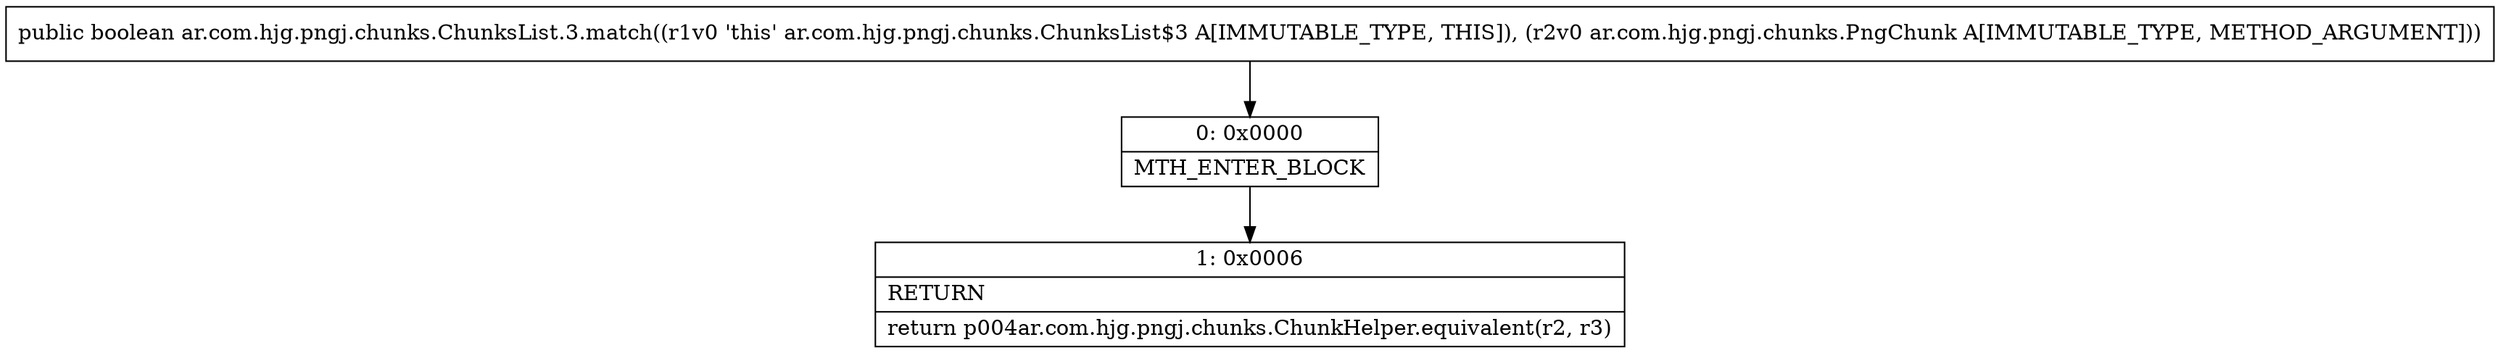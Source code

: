 digraph "CFG forar.com.hjg.pngj.chunks.ChunksList.3.match(Lar\/com\/hjg\/pngj\/chunks\/PngChunk;)Z" {
Node_0 [shape=record,label="{0\:\ 0x0000|MTH_ENTER_BLOCK\l}"];
Node_1 [shape=record,label="{1\:\ 0x0006|RETURN\l|return p004ar.com.hjg.pngj.chunks.ChunkHelper.equivalent(r2, r3)\l}"];
MethodNode[shape=record,label="{public boolean ar.com.hjg.pngj.chunks.ChunksList.3.match((r1v0 'this' ar.com.hjg.pngj.chunks.ChunksList$3 A[IMMUTABLE_TYPE, THIS]), (r2v0 ar.com.hjg.pngj.chunks.PngChunk A[IMMUTABLE_TYPE, METHOD_ARGUMENT])) }"];
MethodNode -> Node_0;
Node_0 -> Node_1;
}

